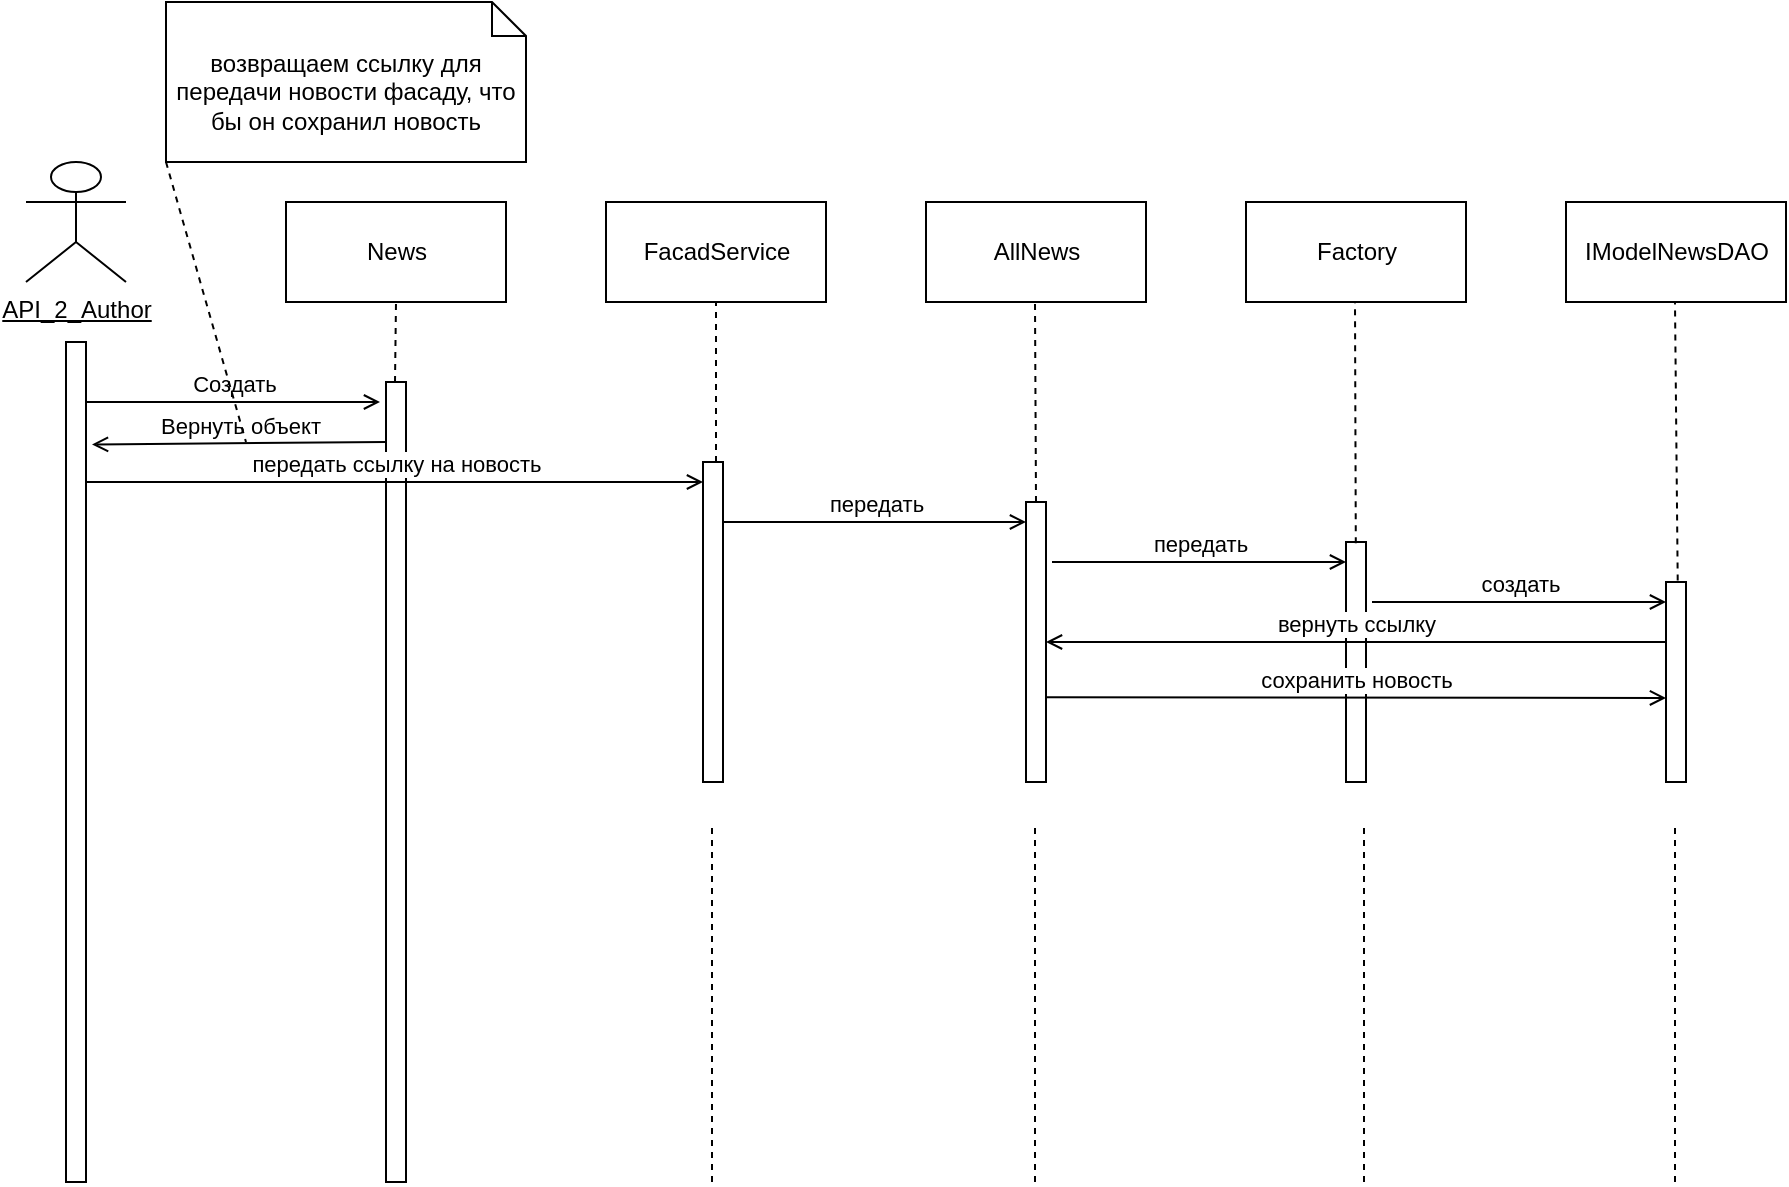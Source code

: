 <mxfile version="15.8.9" type="device"><diagram id="MAOBd2vnSTXYJaePUeWa" name="Page-1"><mxGraphModel dx="1422" dy="794" grid="1" gridSize="10" guides="1" tooltips="1" connect="1" arrows="1" fold="1" page="1" pageScale="1" pageWidth="827" pageHeight="1169" math="0" shadow="0"><root><mxCell id="0"/><mxCell id="1" parent="0"/><mxCell id="2hYsKHMqGSLwcP_3Moz_-2" value="FacadService" style="html=1;" vertex="1" parent="1"><mxGeometry x="360" y="110" width="110" height="50" as="geometry"/></mxCell><mxCell id="2hYsKHMqGSLwcP_3Moz_-3" value="News" style="html=1;" vertex="1" parent="1"><mxGeometry x="200" y="110" width="110" height="50" as="geometry"/></mxCell><mxCell id="2hYsKHMqGSLwcP_3Moz_-6" value="" style="html=1;points=[];perimeter=orthogonalPerimeter;" vertex="1" parent="1"><mxGeometry x="90" y="180" width="10" height="420" as="geometry"/></mxCell><mxCell id="2hYsKHMqGSLwcP_3Moz_-7" value="" style="html=1;points=[];perimeter=orthogonalPerimeter;" vertex="1" parent="1"><mxGeometry x="250" y="200" width="10" height="400" as="geometry"/></mxCell><mxCell id="2hYsKHMqGSLwcP_3Moz_-8" value="" style="html=1;points=[];perimeter=orthogonalPerimeter;" vertex="1" parent="1"><mxGeometry x="408.5" y="240" width="10" height="160" as="geometry"/></mxCell><mxCell id="2hYsKHMqGSLwcP_3Moz_-11" value="&lt;u&gt;API_2_Author&lt;/u&gt;" style="shape=umlActor;verticalLabelPosition=bottom;verticalAlign=top;html=1;outlineConnect=0;" vertex="1" parent="1"><mxGeometry x="70" y="90" width="50" height="60" as="geometry"/></mxCell><mxCell id="2hYsKHMqGSLwcP_3Moz_-12" value="AllNews" style="html=1;" vertex="1" parent="1"><mxGeometry x="520" y="110" width="110" height="50" as="geometry"/></mxCell><mxCell id="2hYsKHMqGSLwcP_3Moz_-13" value="" style="html=1;points=[];perimeter=orthogonalPerimeter;" vertex="1" parent="1"><mxGeometry x="570" y="260" width="10" height="140" as="geometry"/></mxCell><mxCell id="2hYsKHMqGSLwcP_3Moz_-16" value="Создать" style="html=1;verticalAlign=bottom;endArrow=open;rounded=0;entryX=-0.3;entryY=0.025;entryDx=0;entryDy=0;entryPerimeter=0;endFill=0;" edge="1" parent="1" target="2hYsKHMqGSLwcP_3Moz_-7"><mxGeometry width="80" relative="1" as="geometry"><mxPoint x="100" y="210" as="sourcePoint"/><mxPoint x="180" y="210" as="targetPoint"/></mxGeometry></mxCell><mxCell id="2hYsKHMqGSLwcP_3Moz_-17" value="передать ссылку на новость" style="html=1;verticalAlign=bottom;endArrow=open;rounded=0;entryX=-0.3;entryY=0.025;entryDx=0;entryDy=0;entryPerimeter=0;endFill=0;" edge="1" parent="1"><mxGeometry width="80" relative="1" as="geometry"><mxPoint x="100" y="250" as="sourcePoint"/><mxPoint x="408.5" y="250" as="targetPoint"/></mxGeometry></mxCell><mxCell id="2hYsKHMqGSLwcP_3Moz_-19" value="передать" style="html=1;verticalAlign=bottom;endArrow=open;rounded=0;endFill=0;" edge="1" parent="1"><mxGeometry width="80" relative="1" as="geometry"><mxPoint x="418.5" y="270" as="sourcePoint"/><mxPoint x="570" y="270" as="targetPoint"/></mxGeometry></mxCell><mxCell id="2hYsKHMqGSLwcP_3Moz_-23" value="" style="endArrow=none;html=1;rounded=0;dashed=1;exitX=0.65;exitY=0;exitDx=0;exitDy=0;exitPerimeter=0;" edge="1" parent="1" source="2hYsKHMqGSLwcP_3Moz_-8"><mxGeometry width="50" height="50" relative="1" as="geometry"><mxPoint x="415" y="230" as="sourcePoint"/><mxPoint x="415" y="160" as="targetPoint"/></mxGeometry></mxCell><mxCell id="2hYsKHMqGSLwcP_3Moz_-24" value="" style="endArrow=none;html=1;rounded=0;dashed=1;" edge="1" parent="1"><mxGeometry width="50" height="50" relative="1" as="geometry"><mxPoint x="254.5" y="200" as="sourcePoint"/><mxPoint x="255" y="160" as="targetPoint"/></mxGeometry></mxCell><mxCell id="2hYsKHMqGSLwcP_3Moz_-25" value="Factory" style="html=1;" vertex="1" parent="1"><mxGeometry x="680" y="110" width="110" height="50" as="geometry"/></mxCell><mxCell id="2hYsKHMqGSLwcP_3Moz_-26" value="IModelNewsDAO" style="html=1;" vertex="1" parent="1"><mxGeometry x="840" y="110" width="110" height="50" as="geometry"/></mxCell><mxCell id="2hYsKHMqGSLwcP_3Moz_-27" value="" style="endArrow=none;html=1;rounded=0;dashed=1;" edge="1" parent="1"><mxGeometry width="50" height="50" relative="1" as="geometry"><mxPoint x="575" y="260" as="sourcePoint"/><mxPoint x="574.5" y="160" as="targetPoint"/></mxGeometry></mxCell><mxCell id="2hYsKHMqGSLwcP_3Moz_-28" value="" style="html=1;points=[];perimeter=orthogonalPerimeter;" vertex="1" parent="1"><mxGeometry x="730" y="280" width="10" height="120" as="geometry"/></mxCell><mxCell id="2hYsKHMqGSLwcP_3Moz_-29" value="" style="endArrow=none;html=1;rounded=0;dashed=1;exitX=0.49;exitY=0.005;exitDx=0;exitDy=0;exitPerimeter=0;" edge="1" parent="1" source="2hYsKHMqGSLwcP_3Moz_-28"><mxGeometry width="50" height="50" relative="1" as="geometry"><mxPoint x="735" y="260" as="sourcePoint"/><mxPoint x="734.5" y="160" as="targetPoint"/></mxGeometry></mxCell><mxCell id="2hYsKHMqGSLwcP_3Moz_-30" value="" style="html=1;points=[];perimeter=orthogonalPerimeter;" vertex="1" parent="1"><mxGeometry x="890" y="300" width="10" height="100" as="geometry"/></mxCell><mxCell id="2hYsKHMqGSLwcP_3Moz_-31" value="" style="endArrow=none;html=1;rounded=0;dashed=1;exitX=0.586;exitY=-0.008;exitDx=0;exitDy=0;exitPerimeter=0;" edge="1" parent="1" source="2hYsKHMqGSLwcP_3Moz_-30"><mxGeometry width="50" height="50" relative="1" as="geometry"><mxPoint x="895" y="260" as="sourcePoint"/><mxPoint x="894.5" y="160" as="targetPoint"/></mxGeometry></mxCell><mxCell id="2hYsKHMqGSLwcP_3Moz_-32" value="передать" style="html=1;verticalAlign=bottom;endArrow=open;rounded=0;entryX=-0.3;entryY=0.025;entryDx=0;entryDy=0;entryPerimeter=0;endFill=0;" edge="1" parent="1"><mxGeometry width="80" relative="1" as="geometry"><mxPoint x="583" y="290" as="sourcePoint"/><mxPoint x="730" y="290" as="targetPoint"/></mxGeometry></mxCell><mxCell id="2hYsKHMqGSLwcP_3Moz_-33" value="создать" style="html=1;verticalAlign=bottom;endArrow=open;rounded=0;entryX=-0.3;entryY=0.025;entryDx=0;entryDy=0;entryPerimeter=0;endFill=0;" edge="1" parent="1"><mxGeometry width="80" relative="1" as="geometry"><mxPoint x="743" y="310" as="sourcePoint"/><mxPoint x="890" y="310" as="targetPoint"/></mxGeometry></mxCell><mxCell id="2hYsKHMqGSLwcP_3Moz_-34" value="Вернуть объект" style="html=1;verticalAlign=bottom;endArrow=open;rounded=0;entryX=1.3;entryY=0.122;entryDx=0;entryDy=0;entryPerimeter=0;endFill=0;exitX=0;exitY=0.075;exitDx=0;exitDy=0;exitPerimeter=0;" edge="1" parent="1" source="2hYsKHMqGSLwcP_3Moz_-7" target="2hYsKHMqGSLwcP_3Moz_-6"><mxGeometry width="80" relative="1" as="geometry"><mxPoint x="110" y="260" as="sourcePoint"/><mxPoint x="418.5" y="260" as="targetPoint"/></mxGeometry></mxCell><mxCell id="2hYsKHMqGSLwcP_3Moz_-35" value="вернуть ссылку" style="html=1;verticalAlign=bottom;endArrow=open;rounded=0;endFill=0;" edge="1" parent="1"><mxGeometry width="80" relative="1" as="geometry"><mxPoint x="890" y="330" as="sourcePoint"/><mxPoint x="580" y="330" as="targetPoint"/></mxGeometry></mxCell><mxCell id="2hYsKHMqGSLwcP_3Moz_-36" value="сохранить новость" style="html=1;verticalAlign=bottom;endArrow=open;rounded=0;endFill=0;exitX=1;exitY=0.697;exitDx=0;exitDy=0;exitPerimeter=0;" edge="1" parent="1" source="2hYsKHMqGSLwcP_3Moz_-13"><mxGeometry width="80" relative="1" as="geometry"><mxPoint x="590" y="360" as="sourcePoint"/><mxPoint x="890" y="358" as="targetPoint"/></mxGeometry></mxCell><mxCell id="2hYsKHMqGSLwcP_3Moz_-38" value="" style="endArrow=none;html=1;rounded=0;dashed=1;" edge="1" parent="1"><mxGeometry width="50" height="50" relative="1" as="geometry"><mxPoint x="413" y="600" as="sourcePoint"/><mxPoint x="413" y="420" as="targetPoint"/></mxGeometry></mxCell><mxCell id="2hYsKHMqGSLwcP_3Moz_-39" value="" style="endArrow=none;html=1;rounded=0;dashed=1;" edge="1" parent="1"><mxGeometry width="50" height="50" relative="1" as="geometry"><mxPoint x="574.5" y="600" as="sourcePoint"/><mxPoint x="574.5" y="420" as="targetPoint"/></mxGeometry></mxCell><mxCell id="2hYsKHMqGSLwcP_3Moz_-40" value="" style="endArrow=none;html=1;rounded=0;dashed=1;" edge="1" parent="1"><mxGeometry width="50" height="50" relative="1" as="geometry"><mxPoint x="739" y="600" as="sourcePoint"/><mxPoint x="739" y="420" as="targetPoint"/></mxGeometry></mxCell><mxCell id="2hYsKHMqGSLwcP_3Moz_-41" value="" style="endArrow=none;html=1;rounded=0;dashed=1;" edge="1" parent="1"><mxGeometry width="50" height="50" relative="1" as="geometry"><mxPoint x="894.5" y="600" as="sourcePoint"/><mxPoint x="894.5" y="420" as="targetPoint"/></mxGeometry></mxCell><mxCell id="2hYsKHMqGSLwcP_3Moz_-42" value="возвращаем ссылку для передачи новости фасаду, что бы он сохранил новость" style="shape=note2;boundedLbl=1;whiteSpace=wrap;html=1;size=17;verticalAlign=top;align=center;" vertex="1" parent="1"><mxGeometry x="140" y="10" width="180" height="80" as="geometry"/></mxCell><mxCell id="2hYsKHMqGSLwcP_3Moz_-43" value="" style="endArrow=none;html=1;rounded=0;dashed=1;exitX=0;exitY=1;exitDx=0;exitDy=0;exitPerimeter=0;" edge="1" parent="1" source="2hYsKHMqGSLwcP_3Moz_-42"><mxGeometry width="50" height="50" relative="1" as="geometry"><mxPoint x="10" y="310" as="sourcePoint"/><mxPoint x="180" y="230" as="targetPoint"/></mxGeometry></mxCell></root></mxGraphModel></diagram></mxfile>